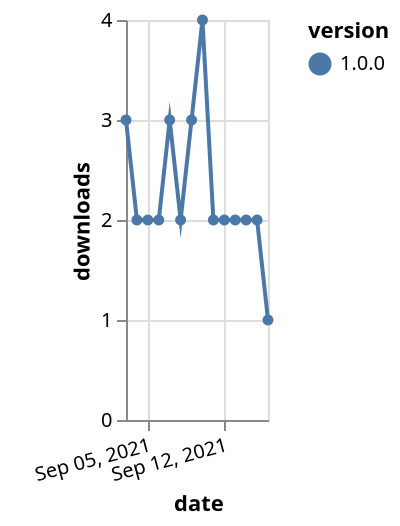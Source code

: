 {"$schema": "https://vega.github.io/schema/vega-lite/v5.json", "description": "A simple bar chart with embedded data.", "data": {"values": [{"date": "2021-09-03", "total": 242, "delta": 3, "version": "1.0.0"}, {"date": "2021-09-04", "total": 244, "delta": 2, "version": "1.0.0"}, {"date": "2021-09-05", "total": 246, "delta": 2, "version": "1.0.0"}, {"date": "2021-09-06", "total": 248, "delta": 2, "version": "1.0.0"}, {"date": "2021-09-07", "total": 251, "delta": 3, "version": "1.0.0"}, {"date": "2021-09-08", "total": 253, "delta": 2, "version": "1.0.0"}, {"date": "2021-09-09", "total": 256, "delta": 3, "version": "1.0.0"}, {"date": "2021-09-10", "total": 260, "delta": 4, "version": "1.0.0"}, {"date": "2021-09-11", "total": 262, "delta": 2, "version": "1.0.0"}, {"date": "2021-09-12", "total": 264, "delta": 2, "version": "1.0.0"}, {"date": "2021-09-13", "total": 266, "delta": 2, "version": "1.0.0"}, {"date": "2021-09-14", "total": 268, "delta": 2, "version": "1.0.0"}, {"date": "2021-09-15", "total": 270, "delta": 2, "version": "1.0.0"}, {"date": "2021-09-16", "total": 271, "delta": 1, "version": "1.0.0"}]}, "width": "container", "mark": {"type": "line", "point": {"filled": true}}, "encoding": {"x": {"field": "date", "type": "temporal", "timeUnit": "yearmonthdate", "title": "date", "axis": {"labelAngle": -15}}, "y": {"field": "delta", "type": "quantitative", "title": "downloads"}, "color": {"field": "version", "type": "nominal"}, "tooltip": {"field": "delta"}}}
